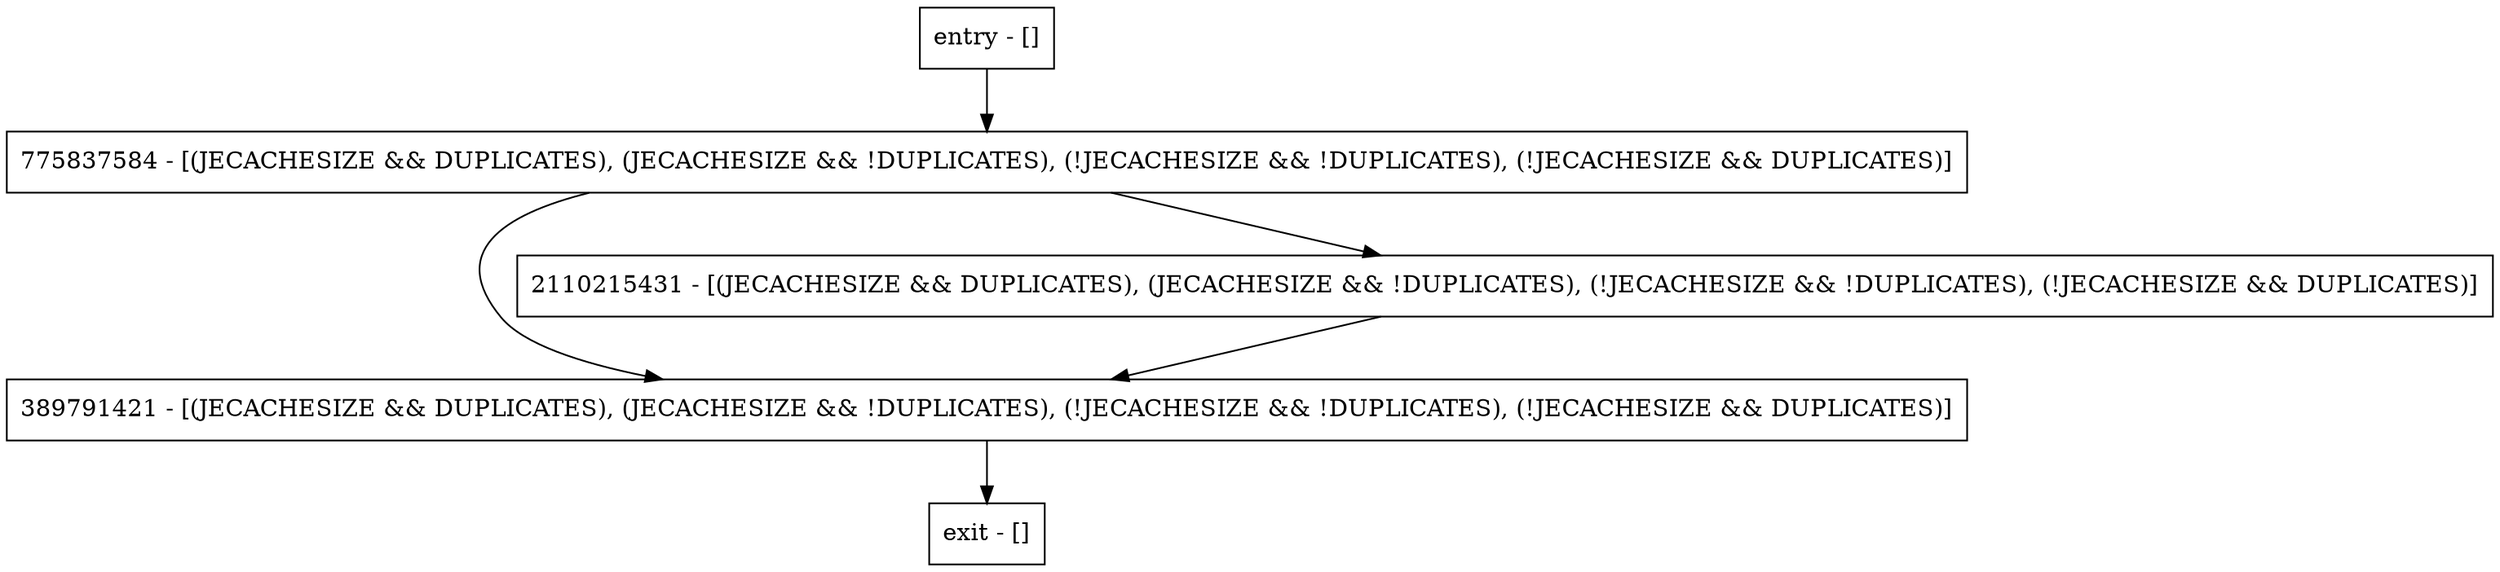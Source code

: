 digraph setSortedDuplicatesVoid {
node [shape=record];
entry [label="entry - []"];
exit [label="exit - []"];
389791421 [label="389791421 - [(JECACHESIZE && DUPLICATES), (JECACHESIZE && !DUPLICATES), (!JECACHESIZE && !DUPLICATES), (!JECACHESIZE && DUPLICATES)]"];
2110215431 [label="2110215431 - [(JECACHESIZE && DUPLICATES), (JECACHESIZE && !DUPLICATES), (!JECACHESIZE && !DUPLICATES), (!JECACHESIZE && DUPLICATES)]"];
775837584 [label="775837584 - [(JECACHESIZE && DUPLICATES), (JECACHESIZE && !DUPLICATES), (!JECACHESIZE && !DUPLICATES), (!JECACHESIZE && DUPLICATES)]"];
entry;
exit;
entry -> 775837584;
389791421 -> exit;
2110215431 -> 389791421;
775837584 -> 389791421;
775837584 -> 2110215431;
}

